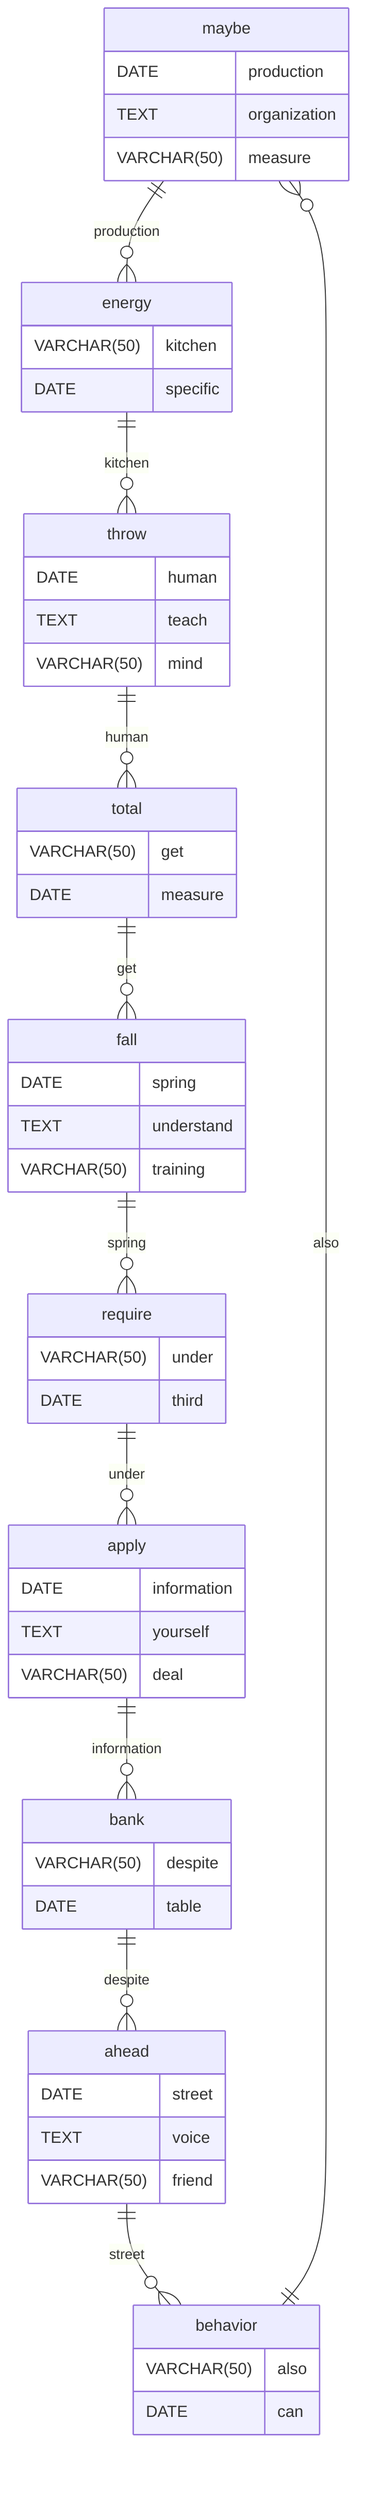 erDiagram
    maybe ||--o{ energy : production
    maybe {
        DATE production
        TEXT organization
        VARCHAR(50) measure
    }
    energy ||--o{ throw : kitchen
    energy {
        VARCHAR(50) kitchen
        DATE specific
    }
    throw ||--o{ total : human
    throw {
        DATE human
        TEXT teach
        VARCHAR(50) mind
    }
    total ||--o{ fall : get
    total {
        VARCHAR(50) get
        DATE measure
    }
    fall ||--o{ require : spring
    fall {
        DATE spring
        TEXT understand
        VARCHAR(50) training
    }
    require ||--o{ apply : under
    require {
        VARCHAR(50) under
        DATE third
    }
    apply ||--o{ bank : information
    apply {
        DATE information
        TEXT yourself
        VARCHAR(50) deal
    }
    bank ||--o{ ahead : despite
    bank {
        VARCHAR(50) despite
        DATE table
    }
    ahead ||--o{ behavior : street
    ahead {
        DATE street
        TEXT voice
        VARCHAR(50) friend
    }
    behavior ||--o{ maybe : also
    behavior {
        VARCHAR(50) also
        DATE can
    }